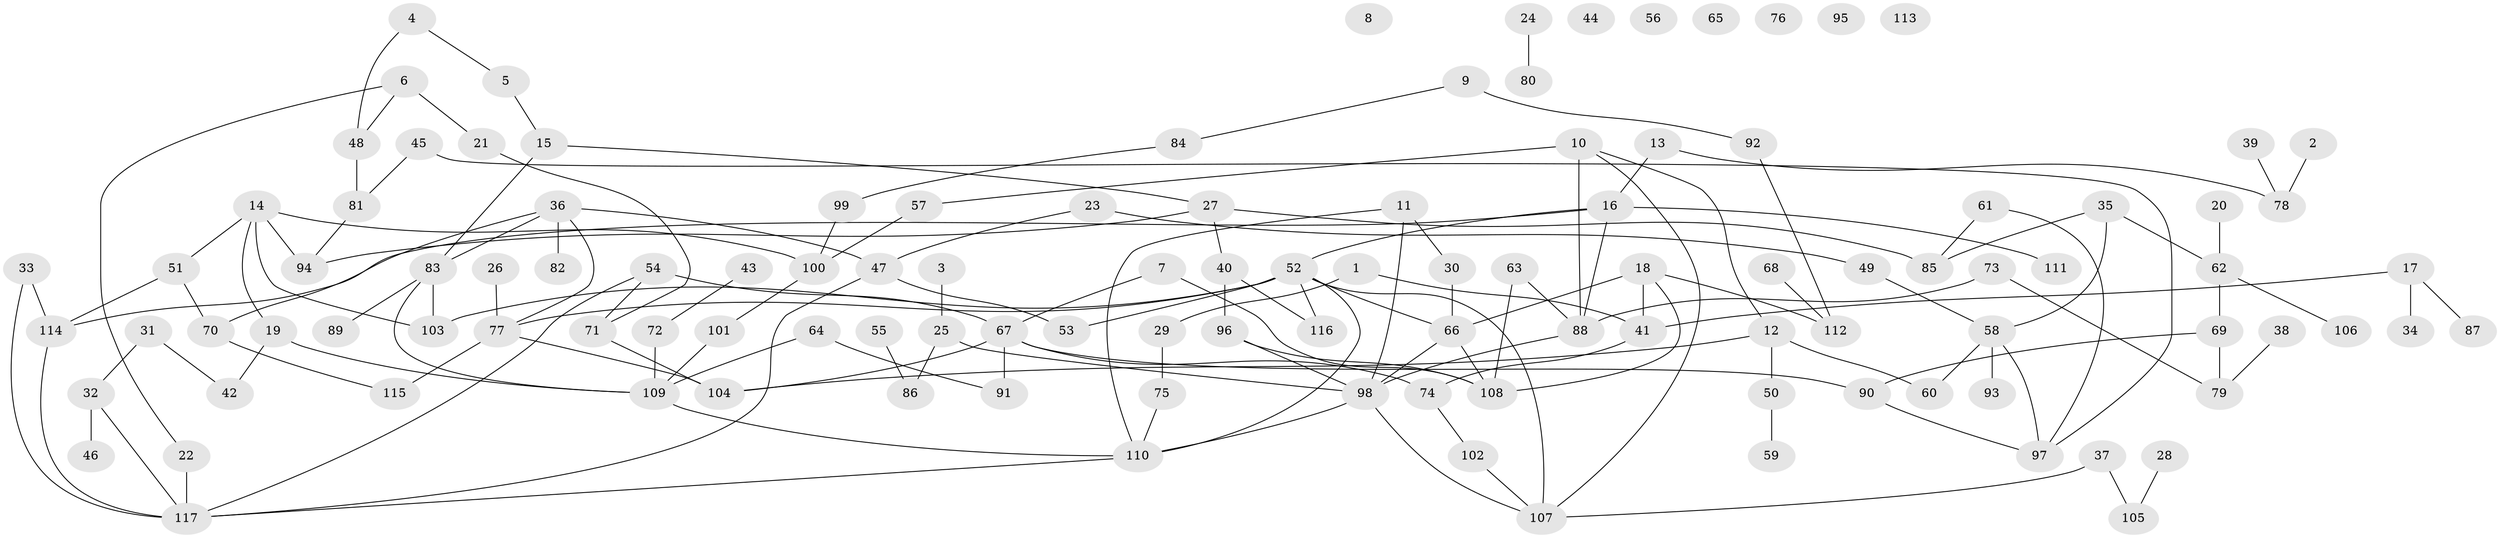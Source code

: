 // Generated by graph-tools (version 1.1) at 2025/40/03/09/25 04:40:11]
// undirected, 117 vertices, 152 edges
graph export_dot {
graph [start="1"]
  node [color=gray90,style=filled];
  1;
  2;
  3;
  4;
  5;
  6;
  7;
  8;
  9;
  10;
  11;
  12;
  13;
  14;
  15;
  16;
  17;
  18;
  19;
  20;
  21;
  22;
  23;
  24;
  25;
  26;
  27;
  28;
  29;
  30;
  31;
  32;
  33;
  34;
  35;
  36;
  37;
  38;
  39;
  40;
  41;
  42;
  43;
  44;
  45;
  46;
  47;
  48;
  49;
  50;
  51;
  52;
  53;
  54;
  55;
  56;
  57;
  58;
  59;
  60;
  61;
  62;
  63;
  64;
  65;
  66;
  67;
  68;
  69;
  70;
  71;
  72;
  73;
  74;
  75;
  76;
  77;
  78;
  79;
  80;
  81;
  82;
  83;
  84;
  85;
  86;
  87;
  88;
  89;
  90;
  91;
  92;
  93;
  94;
  95;
  96;
  97;
  98;
  99;
  100;
  101;
  102;
  103;
  104;
  105;
  106;
  107;
  108;
  109;
  110;
  111;
  112;
  113;
  114;
  115;
  116;
  117;
  1 -- 29;
  1 -- 41;
  2 -- 78;
  3 -- 25;
  4 -- 5;
  4 -- 48;
  5 -- 15;
  6 -- 21;
  6 -- 22;
  6 -- 48;
  7 -- 67;
  7 -- 108;
  9 -- 84;
  9 -- 92;
  10 -- 12;
  10 -- 57;
  10 -- 88;
  10 -- 107;
  11 -- 30;
  11 -- 98;
  11 -- 110;
  12 -- 50;
  12 -- 60;
  12 -- 104;
  13 -- 16;
  13 -- 78;
  14 -- 19;
  14 -- 51;
  14 -- 94;
  14 -- 100;
  14 -- 103;
  15 -- 27;
  15 -- 83;
  16 -- 52;
  16 -- 88;
  16 -- 111;
  16 -- 114;
  17 -- 34;
  17 -- 41;
  17 -- 87;
  18 -- 41;
  18 -- 66;
  18 -- 108;
  18 -- 112;
  19 -- 42;
  19 -- 109;
  20 -- 62;
  21 -- 71;
  22 -- 117;
  23 -- 47;
  23 -- 49;
  24 -- 80;
  25 -- 86;
  25 -- 98;
  26 -- 77;
  27 -- 40;
  27 -- 85;
  27 -- 94;
  28 -- 105;
  29 -- 75;
  30 -- 66;
  31 -- 32;
  31 -- 42;
  32 -- 46;
  32 -- 117;
  33 -- 114;
  33 -- 117;
  35 -- 58;
  35 -- 62;
  35 -- 85;
  36 -- 47;
  36 -- 70;
  36 -- 77;
  36 -- 82;
  36 -- 83;
  37 -- 105;
  37 -- 107;
  38 -- 79;
  39 -- 78;
  40 -- 96;
  40 -- 116;
  41 -- 74;
  43 -- 72;
  45 -- 81;
  45 -- 97;
  47 -- 53;
  47 -- 117;
  48 -- 81;
  49 -- 58;
  50 -- 59;
  51 -- 70;
  51 -- 114;
  52 -- 53;
  52 -- 66;
  52 -- 77;
  52 -- 103;
  52 -- 107;
  52 -- 110;
  52 -- 116;
  54 -- 67;
  54 -- 71;
  54 -- 117;
  55 -- 86;
  57 -- 100;
  58 -- 60;
  58 -- 93;
  58 -- 97;
  61 -- 85;
  61 -- 97;
  62 -- 69;
  62 -- 106;
  63 -- 88;
  63 -- 108;
  64 -- 91;
  64 -- 109;
  66 -- 98;
  66 -- 108;
  67 -- 74;
  67 -- 90;
  67 -- 91;
  67 -- 104;
  68 -- 112;
  69 -- 79;
  69 -- 90;
  70 -- 115;
  71 -- 104;
  72 -- 109;
  73 -- 79;
  73 -- 88;
  74 -- 102;
  75 -- 110;
  77 -- 104;
  77 -- 115;
  81 -- 94;
  83 -- 89;
  83 -- 103;
  83 -- 109;
  84 -- 99;
  88 -- 98;
  90 -- 97;
  92 -- 112;
  96 -- 98;
  96 -- 108;
  98 -- 107;
  98 -- 110;
  99 -- 100;
  100 -- 101;
  101 -- 109;
  102 -- 107;
  109 -- 110;
  110 -- 117;
  114 -- 117;
}
